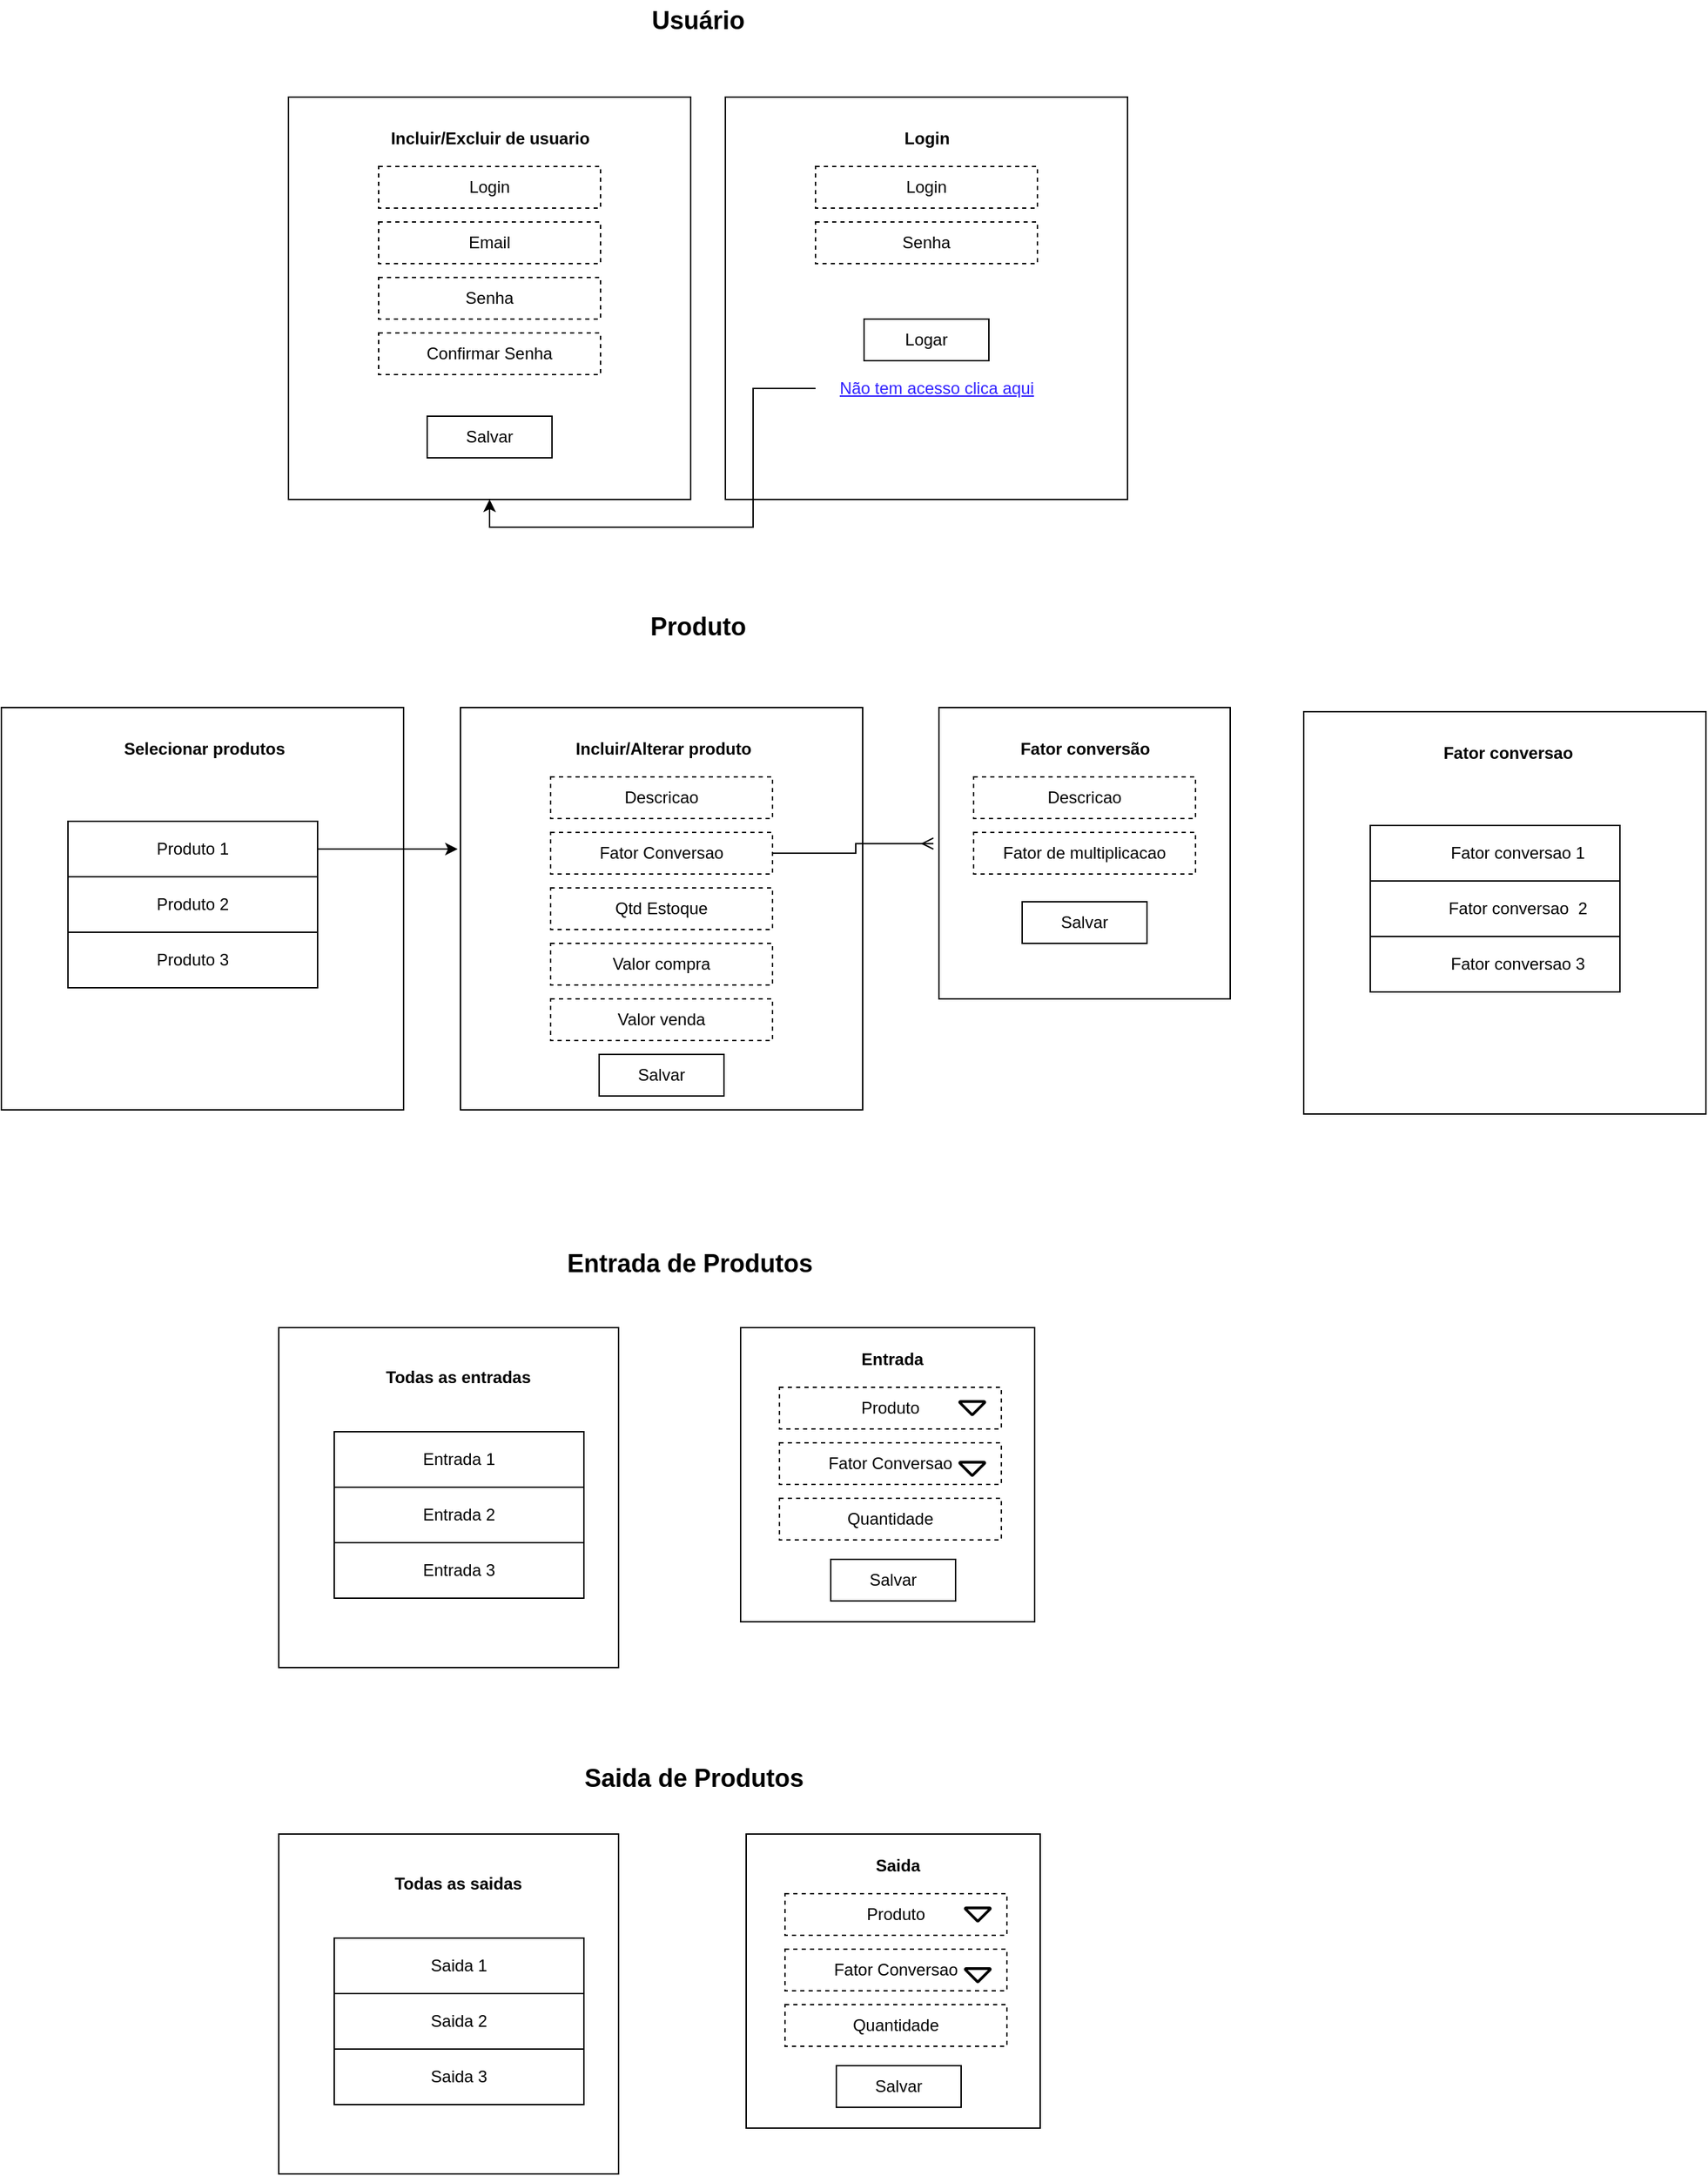 <mxfile version="14.6.6" type="github">
  <diagram id="NJsftbUSNJqmDKT8cpKj" name="Page-1">
    <mxGraphModel dx="2659" dy="1755" grid="0" gridSize="10" guides="1" tooltips="1" connect="1" arrows="1" fold="1" page="0" pageScale="1" pageWidth="850" pageHeight="1100" math="0" shadow="0">
      <root>
        <mxCell id="0" />
        <mxCell id="1" parent="0" />
        <mxCell id="7zRvIoOxNtExgGe54Ebk-1" value="" style="whiteSpace=wrap;html=1;aspect=fixed;" vertex="1" parent="1">
          <mxGeometry x="85" y="160" width="290" height="290" as="geometry" />
        </mxCell>
        <mxCell id="7zRvIoOxNtExgGe54Ebk-2" value="Login" style="rounded=0;whiteSpace=wrap;html=1;dashed=1;" vertex="1" parent="1">
          <mxGeometry x="150" y="210" width="160" height="30" as="geometry" />
        </mxCell>
        <mxCell id="7zRvIoOxNtExgGe54Ebk-3" value="Email" style="rounded=0;whiteSpace=wrap;html=1;dashed=1;" vertex="1" parent="1">
          <mxGeometry x="150" y="250" width="160" height="30" as="geometry" />
        </mxCell>
        <mxCell id="7zRvIoOxNtExgGe54Ebk-4" value="Senha" style="rounded=0;whiteSpace=wrap;html=1;dashed=1;" vertex="1" parent="1">
          <mxGeometry x="150" y="290" width="160" height="30" as="geometry" />
        </mxCell>
        <mxCell id="7zRvIoOxNtExgGe54Ebk-5" value="Confirmar Senha" style="rounded=0;whiteSpace=wrap;html=1;dashed=1;" vertex="1" parent="1">
          <mxGeometry x="150" y="330" width="160" height="30" as="geometry" />
        </mxCell>
        <mxCell id="7zRvIoOxNtExgGe54Ebk-6" value="Salvar" style="rounded=0;whiteSpace=wrap;html=1;" vertex="1" parent="1">
          <mxGeometry x="185" y="390" width="90" height="30" as="geometry" />
        </mxCell>
        <mxCell id="7zRvIoOxNtExgGe54Ebk-7" value="Incluir/Excluir de usuario" style="text;html=1;align=center;verticalAlign=middle;resizable=0;points=[];autosize=1;strokeColor=none;fontStyle=1" vertex="1" parent="1">
          <mxGeometry x="150" y="180" width="160" height="20" as="geometry" />
        </mxCell>
        <mxCell id="7zRvIoOxNtExgGe54Ebk-8" value="" style="whiteSpace=wrap;html=1;aspect=fixed;" vertex="1" parent="1">
          <mxGeometry x="400" y="160" width="290" height="290" as="geometry" />
        </mxCell>
        <mxCell id="7zRvIoOxNtExgGe54Ebk-9" value="Login" style="rounded=0;whiteSpace=wrap;html=1;dashed=1;" vertex="1" parent="1">
          <mxGeometry x="465" y="210" width="160" height="30" as="geometry" />
        </mxCell>
        <mxCell id="7zRvIoOxNtExgGe54Ebk-11" value="Senha" style="rounded=0;whiteSpace=wrap;html=1;dashed=1;" vertex="1" parent="1">
          <mxGeometry x="465" y="250" width="160" height="30" as="geometry" />
        </mxCell>
        <mxCell id="7zRvIoOxNtExgGe54Ebk-13" value="Logar" style="rounded=0;whiteSpace=wrap;html=1;" vertex="1" parent="1">
          <mxGeometry x="500" y="320" width="90" height="30" as="geometry" />
        </mxCell>
        <mxCell id="7zRvIoOxNtExgGe54Ebk-14" value="Login" style="text;html=1;align=center;verticalAlign=middle;resizable=0;points=[];autosize=1;strokeColor=none;fontStyle=1" vertex="1" parent="1">
          <mxGeometry x="520" y="180" width="50" height="20" as="geometry" />
        </mxCell>
        <mxCell id="7zRvIoOxNtExgGe54Ebk-16" style="edgeStyle=orthogonalEdgeStyle;rounded=0;orthogonalLoop=1;jettySize=auto;html=1;fontColor=#3021FF;entryX=0.5;entryY=1;entryDx=0;entryDy=0;" edge="1" parent="1" source="7zRvIoOxNtExgGe54Ebk-15" target="7zRvIoOxNtExgGe54Ebk-1">
          <mxGeometry relative="1" as="geometry">
            <mxPoint x="552.5" y="880" as="targetPoint" />
          </mxGeometry>
        </mxCell>
        <mxCell id="7zRvIoOxNtExgGe54Ebk-15" value="Não tem acesso clica aqui" style="text;html=1;strokeColor=none;fillColor=none;align=center;verticalAlign=middle;whiteSpace=wrap;rounded=0;fontStyle=4;fontColor=#3021FF;" vertex="1" parent="1">
          <mxGeometry x="465" y="360" width="175" height="20" as="geometry" />
        </mxCell>
        <mxCell id="7zRvIoOxNtExgGe54Ebk-17" value="Usuário" style="text;html=1;align=center;verticalAlign=middle;resizable=0;points=[];autosize=1;strokeColor=none;fontStyle=1;fontSize=18;" vertex="1" parent="1">
          <mxGeometry x="340" y="90" width="80" height="30" as="geometry" />
        </mxCell>
        <mxCell id="7zRvIoOxNtExgGe54Ebk-18" value="" style="whiteSpace=wrap;html=1;aspect=fixed;" vertex="1" parent="1">
          <mxGeometry x="209" y="600" width="290" height="290" as="geometry" />
        </mxCell>
        <mxCell id="7zRvIoOxNtExgGe54Ebk-19" value="Descricao" style="rounded=0;whiteSpace=wrap;html=1;dashed=1;" vertex="1" parent="1">
          <mxGeometry x="274" y="650" width="160" height="30" as="geometry" />
        </mxCell>
        <mxCell id="7zRvIoOxNtExgGe54Ebk-43" style="edgeStyle=orthogonalEdgeStyle;rounded=0;orthogonalLoop=1;jettySize=auto;html=1;entryX=-0.019;entryY=0.467;entryDx=0;entryDy=0;entryPerimeter=0;fontSize=18;fontColor=#3021FF;endArrow=ERmany;endFill=0;startArrow=none;startFill=0;" edge="1" parent="1" source="7zRvIoOxNtExgGe54Ebk-20" target="7zRvIoOxNtExgGe54Ebk-35">
          <mxGeometry relative="1" as="geometry" />
        </mxCell>
        <mxCell id="7zRvIoOxNtExgGe54Ebk-20" value="Fator Conversao" style="rounded=0;whiteSpace=wrap;html=1;dashed=1;" vertex="1" parent="1">
          <mxGeometry x="274" y="690" width="160" height="30" as="geometry" />
        </mxCell>
        <mxCell id="7zRvIoOxNtExgGe54Ebk-21" value="Qtd Estoque" style="rounded=0;whiteSpace=wrap;html=1;dashed=1;" vertex="1" parent="1">
          <mxGeometry x="274" y="730" width="160" height="30" as="geometry" />
        </mxCell>
        <mxCell id="7zRvIoOxNtExgGe54Ebk-22" value="Valor compra" style="rounded=0;whiteSpace=wrap;html=1;dashed=1;" vertex="1" parent="1">
          <mxGeometry x="274" y="770" width="160" height="30" as="geometry" />
        </mxCell>
        <mxCell id="7zRvIoOxNtExgGe54Ebk-23" value="Salvar" style="rounded=0;whiteSpace=wrap;html=1;" vertex="1" parent="1">
          <mxGeometry x="309" y="850" width="90" height="30" as="geometry" />
        </mxCell>
        <mxCell id="7zRvIoOxNtExgGe54Ebk-24" value="Incluir/Alterar produto" style="text;html=1;align=center;verticalAlign=middle;resizable=0;points=[];autosize=1;strokeColor=none;fontStyle=1" vertex="1" parent="1">
          <mxGeometry x="286" y="621" width="137" height="18" as="geometry" />
        </mxCell>
        <mxCell id="7zRvIoOxNtExgGe54Ebk-32" value="Produto" style="text;html=1;align=center;verticalAlign=middle;resizable=0;points=[];autosize=1;strokeColor=none;fontStyle=1;fontSize=18;" vertex="1" parent="1">
          <mxGeometry x="340" y="527" width="80" height="30" as="geometry" />
        </mxCell>
        <mxCell id="7zRvIoOxNtExgGe54Ebk-34" value="Valor venda" style="rounded=0;whiteSpace=wrap;html=1;dashed=1;" vertex="1" parent="1">
          <mxGeometry x="274" y="810" width="160" height="30" as="geometry" />
        </mxCell>
        <mxCell id="7zRvIoOxNtExgGe54Ebk-35" value="" style="whiteSpace=wrap;html=1;aspect=fixed;" vertex="1" parent="1">
          <mxGeometry x="554" y="600" width="210" height="210" as="geometry" />
        </mxCell>
        <mxCell id="7zRvIoOxNtExgGe54Ebk-36" value="Descricao" style="rounded=0;whiteSpace=wrap;html=1;dashed=1;" vertex="1" parent="1">
          <mxGeometry x="579" y="650" width="160" height="30" as="geometry" />
        </mxCell>
        <mxCell id="7zRvIoOxNtExgGe54Ebk-37" value="Fator de multiplicacao" style="rounded=0;whiteSpace=wrap;html=1;dashed=1;" vertex="1" parent="1">
          <mxGeometry x="579" y="690" width="160" height="30" as="geometry" />
        </mxCell>
        <mxCell id="7zRvIoOxNtExgGe54Ebk-40" value="Salvar" style="rounded=0;whiteSpace=wrap;html=1;" vertex="1" parent="1">
          <mxGeometry x="614" y="740" width="90" height="30" as="geometry" />
        </mxCell>
        <mxCell id="7zRvIoOxNtExgGe54Ebk-41" value="Fator conversão" style="text;html=1;align=center;verticalAlign=middle;resizable=0;points=[];autosize=1;strokeColor=none;fontStyle=1" vertex="1" parent="1">
          <mxGeometry x="604" y="620" width="110" height="20" as="geometry" />
        </mxCell>
        <mxCell id="7zRvIoOxNtExgGe54Ebk-44" value="" style="whiteSpace=wrap;html=1;aspect=fixed;" vertex="1" parent="1">
          <mxGeometry x="411" y="1047" width="212" height="212" as="geometry" />
        </mxCell>
        <mxCell id="7zRvIoOxNtExgGe54Ebk-45" value="Produto" style="rounded=0;whiteSpace=wrap;html=1;dashed=1;" vertex="1" parent="1">
          <mxGeometry x="439" y="1090" width="160" height="30" as="geometry" />
        </mxCell>
        <mxCell id="7zRvIoOxNtExgGe54Ebk-47" value="Fator Conversao" style="rounded=0;whiteSpace=wrap;html=1;dashed=1;" vertex="1" parent="1">
          <mxGeometry x="439" y="1130" width="160" height="30" as="geometry" />
        </mxCell>
        <mxCell id="7zRvIoOxNtExgGe54Ebk-48" value="Quantidade" style="rounded=0;whiteSpace=wrap;html=1;dashed=1;" vertex="1" parent="1">
          <mxGeometry x="439" y="1170" width="160" height="30" as="geometry" />
        </mxCell>
        <mxCell id="7zRvIoOxNtExgGe54Ebk-50" value="Salvar" style="rounded=0;whiteSpace=wrap;html=1;" vertex="1" parent="1">
          <mxGeometry x="476" y="1214" width="90" height="30" as="geometry" />
        </mxCell>
        <mxCell id="7zRvIoOxNtExgGe54Ebk-51" value="Entrada" style="text;html=1;align=center;verticalAlign=middle;resizable=0;points=[];autosize=1;strokeColor=none;fontStyle=1" vertex="1" parent="1">
          <mxGeometry x="492" y="1061" width="55" height="18" as="geometry" />
        </mxCell>
        <mxCell id="7zRvIoOxNtExgGe54Ebk-52" value="Entrada de Produtos" style="text;html=1;align=center;verticalAlign=middle;resizable=0;points=[];autosize=1;strokeColor=none;fontStyle=1;fontSize=18;" vertex="1" parent="1">
          <mxGeometry x="280" y="988" width="187" height="26" as="geometry" />
        </mxCell>
        <mxCell id="7zRvIoOxNtExgGe54Ebk-59" value="" style="strokeWidth=2;html=1;shape=mxgraph.flowchart.merge_or_storage;whiteSpace=wrap;fontSize=18;fontColor=#3021FF;" vertex="1" parent="1">
          <mxGeometry x="569" y="1100.25" width="18" height="9.5" as="geometry" />
        </mxCell>
        <mxCell id="7zRvIoOxNtExgGe54Ebk-60" value="" style="strokeWidth=2;html=1;shape=mxgraph.flowchart.merge_or_storage;whiteSpace=wrap;fontSize=18;fontColor=#3021FF;" vertex="1" parent="1">
          <mxGeometry x="569" y="1144" width="18" height="9.5" as="geometry" />
        </mxCell>
        <mxCell id="7zRvIoOxNtExgGe54Ebk-61" value="" style="whiteSpace=wrap;html=1;aspect=fixed;" vertex="1" parent="1">
          <mxGeometry x="415" y="1412" width="212" height="212" as="geometry" />
        </mxCell>
        <mxCell id="7zRvIoOxNtExgGe54Ebk-62" value="Produto" style="rounded=0;whiteSpace=wrap;html=1;dashed=1;" vertex="1" parent="1">
          <mxGeometry x="443" y="1455" width="160" height="30" as="geometry" />
        </mxCell>
        <mxCell id="7zRvIoOxNtExgGe54Ebk-63" value="Fator Conversao" style="rounded=0;whiteSpace=wrap;html=1;dashed=1;" vertex="1" parent="1">
          <mxGeometry x="443" y="1495" width="160" height="30" as="geometry" />
        </mxCell>
        <mxCell id="7zRvIoOxNtExgGe54Ebk-64" value="Quantidade" style="rounded=0;whiteSpace=wrap;html=1;dashed=1;" vertex="1" parent="1">
          <mxGeometry x="443" y="1535" width="160" height="30" as="geometry" />
        </mxCell>
        <mxCell id="7zRvIoOxNtExgGe54Ebk-65" value="Salvar" style="rounded=0;whiteSpace=wrap;html=1;" vertex="1" parent="1">
          <mxGeometry x="480" y="1579" width="90" height="30" as="geometry" />
        </mxCell>
        <mxCell id="7zRvIoOxNtExgGe54Ebk-66" value="Saida" style="text;html=1;align=center;verticalAlign=middle;resizable=0;points=[];autosize=1;strokeColor=none;fontStyle=1" vertex="1" parent="1">
          <mxGeometry x="503" y="1426" width="42" height="18" as="geometry" />
        </mxCell>
        <mxCell id="7zRvIoOxNtExgGe54Ebk-67" value="Saida de Produtos" style="text;html=1;align=center;verticalAlign=middle;resizable=0;points=[];autosize=1;strokeColor=none;fontStyle=1;fontSize=18;" vertex="1" parent="1">
          <mxGeometry x="293" y="1359" width="168" height="26" as="geometry" />
        </mxCell>
        <mxCell id="7zRvIoOxNtExgGe54Ebk-68" value="" style="strokeWidth=2;html=1;shape=mxgraph.flowchart.merge_or_storage;whiteSpace=wrap;fontSize=18;fontColor=#3021FF;" vertex="1" parent="1">
          <mxGeometry x="573" y="1465.25" width="18" height="9.5" as="geometry" />
        </mxCell>
        <mxCell id="7zRvIoOxNtExgGe54Ebk-69" value="" style="strokeWidth=2;html=1;shape=mxgraph.flowchart.merge_or_storage;whiteSpace=wrap;fontSize=18;fontColor=#3021FF;" vertex="1" parent="1">
          <mxGeometry x="573" y="1509" width="18" height="9.5" as="geometry" />
        </mxCell>
        <mxCell id="7zRvIoOxNtExgGe54Ebk-70" value="" style="whiteSpace=wrap;html=1;aspect=fixed;" vertex="1" parent="1">
          <mxGeometry x="-122" y="600" width="290" height="290" as="geometry" />
        </mxCell>
        <mxCell id="7zRvIoOxNtExgGe54Ebk-76" value="Selecionar produtos" style="text;html=1;align=center;verticalAlign=middle;resizable=0;points=[];autosize=1;strokeColor=none;fontStyle=1" vertex="1" parent="1">
          <mxGeometry x="-39" y="621" width="126" height="18" as="geometry" />
        </mxCell>
        <mxCell id="7zRvIoOxNtExgGe54Ebk-78" value="" style="shape=table;html=1;whiteSpace=wrap;startSize=0;container=1;collapsible=0;childLayout=tableLayout;fontSize=18;fontColor=#3021FF;columnLines=0;" vertex="1" parent="1">
          <mxGeometry x="-74" y="682" width="180" height="120" as="geometry" />
        </mxCell>
        <mxCell id="7zRvIoOxNtExgGe54Ebk-79" value="" style="shape=partialRectangle;html=1;whiteSpace=wrap;collapsible=0;dropTarget=0;pointerEvents=0;fillColor=none;top=0;left=0;bottom=0;right=0;points=[[0,0.5],[1,0.5]];portConstraint=eastwest;" vertex="1" parent="7zRvIoOxNtExgGe54Ebk-78">
          <mxGeometry width="180" height="40" as="geometry" />
        </mxCell>
        <mxCell id="7zRvIoOxNtExgGe54Ebk-80" value="" style="shape=partialRectangle;html=1;whiteSpace=wrap;connectable=0;fillColor=none;top=0;left=0;bottom=0;right=0;overflow=hidden;" vertex="1" parent="7zRvIoOxNtExgGe54Ebk-79">
          <mxGeometry width="60" height="40" as="geometry" />
        </mxCell>
        <mxCell id="7zRvIoOxNtExgGe54Ebk-81" value="Produto 1" style="shape=partialRectangle;html=1;whiteSpace=wrap;connectable=0;fillColor=none;top=0;left=0;bottom=0;right=0;overflow=hidden;" vertex="1" parent="7zRvIoOxNtExgGe54Ebk-79">
          <mxGeometry x="60" width="60" height="40" as="geometry" />
        </mxCell>
        <mxCell id="7zRvIoOxNtExgGe54Ebk-82" value="" style="shape=partialRectangle;html=1;whiteSpace=wrap;connectable=0;fillColor=none;top=0;left=0;bottom=0;right=0;overflow=hidden;" vertex="1" parent="7zRvIoOxNtExgGe54Ebk-79">
          <mxGeometry x="120" width="60" height="40" as="geometry" />
        </mxCell>
        <mxCell id="7zRvIoOxNtExgGe54Ebk-83" value="" style="shape=partialRectangle;html=1;whiteSpace=wrap;collapsible=0;dropTarget=0;pointerEvents=0;fillColor=none;top=0;left=0;bottom=0;right=0;points=[[0,0.5],[1,0.5]];portConstraint=eastwest;" vertex="1" parent="7zRvIoOxNtExgGe54Ebk-78">
          <mxGeometry y="40" width="180" height="40" as="geometry" />
        </mxCell>
        <mxCell id="7zRvIoOxNtExgGe54Ebk-84" value="" style="shape=partialRectangle;html=1;whiteSpace=wrap;connectable=0;fillColor=none;top=0;left=0;bottom=0;right=0;overflow=hidden;" vertex="1" parent="7zRvIoOxNtExgGe54Ebk-83">
          <mxGeometry width="60" height="40" as="geometry" />
        </mxCell>
        <mxCell id="7zRvIoOxNtExgGe54Ebk-85" value="Produto 2" style="shape=partialRectangle;html=1;whiteSpace=wrap;connectable=0;fillColor=none;top=0;left=0;bottom=0;right=0;overflow=hidden;" vertex="1" parent="7zRvIoOxNtExgGe54Ebk-83">
          <mxGeometry x="60" width="60" height="40" as="geometry" />
        </mxCell>
        <mxCell id="7zRvIoOxNtExgGe54Ebk-86" value="" style="shape=partialRectangle;html=1;whiteSpace=wrap;connectable=0;fillColor=none;top=0;left=0;bottom=0;right=0;overflow=hidden;" vertex="1" parent="7zRvIoOxNtExgGe54Ebk-83">
          <mxGeometry x="120" width="60" height="40" as="geometry" />
        </mxCell>
        <mxCell id="7zRvIoOxNtExgGe54Ebk-87" value="" style="shape=partialRectangle;html=1;whiteSpace=wrap;collapsible=0;dropTarget=0;pointerEvents=0;fillColor=none;top=0;left=0;bottom=0;right=0;points=[[0,0.5],[1,0.5]];portConstraint=eastwest;" vertex="1" parent="7zRvIoOxNtExgGe54Ebk-78">
          <mxGeometry y="80" width="180" height="40" as="geometry" />
        </mxCell>
        <mxCell id="7zRvIoOxNtExgGe54Ebk-88" value="" style="shape=partialRectangle;html=1;whiteSpace=wrap;connectable=0;fillColor=none;top=0;left=0;bottom=0;right=0;overflow=hidden;" vertex="1" parent="7zRvIoOxNtExgGe54Ebk-87">
          <mxGeometry width="60" height="40" as="geometry" />
        </mxCell>
        <mxCell id="7zRvIoOxNtExgGe54Ebk-89" value="Produto 3" style="shape=partialRectangle;html=1;whiteSpace=wrap;connectable=0;fillColor=none;top=0;left=0;bottom=0;right=0;overflow=hidden;" vertex="1" parent="7zRvIoOxNtExgGe54Ebk-87">
          <mxGeometry x="60" width="60" height="40" as="geometry" />
        </mxCell>
        <mxCell id="7zRvIoOxNtExgGe54Ebk-90" value="" style="shape=partialRectangle;html=1;whiteSpace=wrap;connectable=0;fillColor=none;top=0;left=0;bottom=0;right=0;overflow=hidden;" vertex="1" parent="7zRvIoOxNtExgGe54Ebk-87">
          <mxGeometry x="120" width="60" height="40" as="geometry" />
        </mxCell>
        <mxCell id="7zRvIoOxNtExgGe54Ebk-91" style="edgeStyle=orthogonalEdgeStyle;rounded=0;orthogonalLoop=1;jettySize=auto;html=1;fontSize=18;fontColor=#3021FF;startArrow=none;startFill=0;endArrow=classic;endFill=1;" edge="1" parent="1" source="7zRvIoOxNtExgGe54Ebk-79">
          <mxGeometry relative="1" as="geometry">
            <mxPoint x="207" y="702" as="targetPoint" />
          </mxGeometry>
        </mxCell>
        <mxCell id="7zRvIoOxNtExgGe54Ebk-92" value="" style="whiteSpace=wrap;html=1;aspect=fixed;" vertex="1" parent="1">
          <mxGeometry x="78" y="1047" width="245" height="245" as="geometry" />
        </mxCell>
        <mxCell id="7zRvIoOxNtExgGe54Ebk-93" value="Todas as entradas" style="text;html=1;align=center;verticalAlign=middle;resizable=0;points=[];autosize=1;strokeColor=none;fontStyle=1" vertex="1" parent="1">
          <mxGeometry x="149" y="1074" width="115" height="18" as="geometry" />
        </mxCell>
        <mxCell id="7zRvIoOxNtExgGe54Ebk-94" value="" style="shape=table;html=1;whiteSpace=wrap;startSize=0;container=1;collapsible=0;childLayout=tableLayout;fontSize=18;fontColor=#3021FF;columnLines=0;" vertex="1" parent="1">
          <mxGeometry x="118" y="1122" width="180" height="120" as="geometry" />
        </mxCell>
        <mxCell id="7zRvIoOxNtExgGe54Ebk-95" value="" style="shape=partialRectangle;html=1;whiteSpace=wrap;collapsible=0;dropTarget=0;pointerEvents=0;fillColor=none;top=0;left=0;bottom=0;right=0;points=[[0,0.5],[1,0.5]];portConstraint=eastwest;" vertex="1" parent="7zRvIoOxNtExgGe54Ebk-94">
          <mxGeometry width="180" height="40" as="geometry" />
        </mxCell>
        <mxCell id="7zRvIoOxNtExgGe54Ebk-96" value="" style="shape=partialRectangle;html=1;whiteSpace=wrap;connectable=0;fillColor=none;top=0;left=0;bottom=0;right=0;overflow=hidden;" vertex="1" parent="7zRvIoOxNtExgGe54Ebk-95">
          <mxGeometry width="60" height="40" as="geometry" />
        </mxCell>
        <mxCell id="7zRvIoOxNtExgGe54Ebk-97" value="Entrada 1" style="shape=partialRectangle;html=1;whiteSpace=wrap;connectable=0;fillColor=none;top=0;left=0;bottom=0;right=0;overflow=hidden;" vertex="1" parent="7zRvIoOxNtExgGe54Ebk-95">
          <mxGeometry x="60" width="60" height="40" as="geometry" />
        </mxCell>
        <mxCell id="7zRvIoOxNtExgGe54Ebk-98" value="" style="shape=partialRectangle;html=1;whiteSpace=wrap;connectable=0;fillColor=none;top=0;left=0;bottom=0;right=0;overflow=hidden;" vertex="1" parent="7zRvIoOxNtExgGe54Ebk-95">
          <mxGeometry x="120" width="60" height="40" as="geometry" />
        </mxCell>
        <mxCell id="7zRvIoOxNtExgGe54Ebk-99" value="" style="shape=partialRectangle;html=1;whiteSpace=wrap;collapsible=0;dropTarget=0;pointerEvents=0;fillColor=none;top=0;left=0;bottom=0;right=0;points=[[0,0.5],[1,0.5]];portConstraint=eastwest;" vertex="1" parent="7zRvIoOxNtExgGe54Ebk-94">
          <mxGeometry y="40" width="180" height="40" as="geometry" />
        </mxCell>
        <mxCell id="7zRvIoOxNtExgGe54Ebk-100" value="" style="shape=partialRectangle;html=1;whiteSpace=wrap;connectable=0;fillColor=none;top=0;left=0;bottom=0;right=0;overflow=hidden;" vertex="1" parent="7zRvIoOxNtExgGe54Ebk-99">
          <mxGeometry width="60" height="40" as="geometry" />
        </mxCell>
        <mxCell id="7zRvIoOxNtExgGe54Ebk-101" value="Entrada 2" style="shape=partialRectangle;html=1;whiteSpace=wrap;connectable=0;fillColor=none;top=0;left=0;bottom=0;right=0;overflow=hidden;" vertex="1" parent="7zRvIoOxNtExgGe54Ebk-99">
          <mxGeometry x="60" width="60" height="40" as="geometry" />
        </mxCell>
        <mxCell id="7zRvIoOxNtExgGe54Ebk-102" value="" style="shape=partialRectangle;html=1;whiteSpace=wrap;connectable=0;fillColor=none;top=0;left=0;bottom=0;right=0;overflow=hidden;" vertex="1" parent="7zRvIoOxNtExgGe54Ebk-99">
          <mxGeometry x="120" width="60" height="40" as="geometry" />
        </mxCell>
        <mxCell id="7zRvIoOxNtExgGe54Ebk-103" value="" style="shape=partialRectangle;html=1;whiteSpace=wrap;collapsible=0;dropTarget=0;pointerEvents=0;fillColor=none;top=0;left=0;bottom=0;right=0;points=[[0,0.5],[1,0.5]];portConstraint=eastwest;" vertex="1" parent="7zRvIoOxNtExgGe54Ebk-94">
          <mxGeometry y="80" width="180" height="40" as="geometry" />
        </mxCell>
        <mxCell id="7zRvIoOxNtExgGe54Ebk-104" value="" style="shape=partialRectangle;html=1;whiteSpace=wrap;connectable=0;fillColor=none;top=0;left=0;bottom=0;right=0;overflow=hidden;" vertex="1" parent="7zRvIoOxNtExgGe54Ebk-103">
          <mxGeometry width="60" height="40" as="geometry" />
        </mxCell>
        <mxCell id="7zRvIoOxNtExgGe54Ebk-105" value="Entrada 3" style="shape=partialRectangle;html=1;whiteSpace=wrap;connectable=0;fillColor=none;top=0;left=0;bottom=0;right=0;overflow=hidden;" vertex="1" parent="7zRvIoOxNtExgGe54Ebk-103">
          <mxGeometry x="60" width="60" height="40" as="geometry" />
        </mxCell>
        <mxCell id="7zRvIoOxNtExgGe54Ebk-106" value="" style="shape=partialRectangle;html=1;whiteSpace=wrap;connectable=0;fillColor=none;top=0;left=0;bottom=0;right=0;overflow=hidden;" vertex="1" parent="7zRvIoOxNtExgGe54Ebk-103">
          <mxGeometry x="120" width="60" height="40" as="geometry" />
        </mxCell>
        <mxCell id="7zRvIoOxNtExgGe54Ebk-107" value="" style="whiteSpace=wrap;html=1;aspect=fixed;" vertex="1" parent="1">
          <mxGeometry x="78" y="1412" width="245" height="245" as="geometry" />
        </mxCell>
        <mxCell id="7zRvIoOxNtExgGe54Ebk-108" value="Todas as saidas" style="text;html=1;align=center;verticalAlign=middle;resizable=0;points=[];autosize=1;strokeColor=none;fontStyle=1" vertex="1" parent="1">
          <mxGeometry x="156" y="1439" width="102" height="18" as="geometry" />
        </mxCell>
        <mxCell id="7zRvIoOxNtExgGe54Ebk-109" value="" style="shape=table;html=1;whiteSpace=wrap;startSize=0;container=1;collapsible=0;childLayout=tableLayout;fontSize=18;fontColor=#3021FF;columnLines=0;" vertex="1" parent="1">
          <mxGeometry x="118" y="1487" width="180" height="120" as="geometry" />
        </mxCell>
        <mxCell id="7zRvIoOxNtExgGe54Ebk-110" value="" style="shape=partialRectangle;html=1;whiteSpace=wrap;collapsible=0;dropTarget=0;pointerEvents=0;fillColor=none;top=0;left=0;bottom=0;right=0;points=[[0,0.5],[1,0.5]];portConstraint=eastwest;" vertex="1" parent="7zRvIoOxNtExgGe54Ebk-109">
          <mxGeometry width="180" height="40" as="geometry" />
        </mxCell>
        <mxCell id="7zRvIoOxNtExgGe54Ebk-111" value="" style="shape=partialRectangle;html=1;whiteSpace=wrap;connectable=0;fillColor=none;top=0;left=0;bottom=0;right=0;overflow=hidden;" vertex="1" parent="7zRvIoOxNtExgGe54Ebk-110">
          <mxGeometry width="60" height="40" as="geometry" />
        </mxCell>
        <mxCell id="7zRvIoOxNtExgGe54Ebk-112" value="Saida 1" style="shape=partialRectangle;html=1;whiteSpace=wrap;connectable=0;fillColor=none;top=0;left=0;bottom=0;right=0;overflow=hidden;" vertex="1" parent="7zRvIoOxNtExgGe54Ebk-110">
          <mxGeometry x="60" width="60" height="40" as="geometry" />
        </mxCell>
        <mxCell id="7zRvIoOxNtExgGe54Ebk-113" value="" style="shape=partialRectangle;html=1;whiteSpace=wrap;connectable=0;fillColor=none;top=0;left=0;bottom=0;right=0;overflow=hidden;" vertex="1" parent="7zRvIoOxNtExgGe54Ebk-110">
          <mxGeometry x="120" width="60" height="40" as="geometry" />
        </mxCell>
        <mxCell id="7zRvIoOxNtExgGe54Ebk-114" value="" style="shape=partialRectangle;html=1;whiteSpace=wrap;collapsible=0;dropTarget=0;pointerEvents=0;fillColor=none;top=0;left=0;bottom=0;right=0;points=[[0,0.5],[1,0.5]];portConstraint=eastwest;" vertex="1" parent="7zRvIoOxNtExgGe54Ebk-109">
          <mxGeometry y="40" width="180" height="40" as="geometry" />
        </mxCell>
        <mxCell id="7zRvIoOxNtExgGe54Ebk-115" value="" style="shape=partialRectangle;html=1;whiteSpace=wrap;connectable=0;fillColor=none;top=0;left=0;bottom=0;right=0;overflow=hidden;" vertex="1" parent="7zRvIoOxNtExgGe54Ebk-114">
          <mxGeometry width="60" height="40" as="geometry" />
        </mxCell>
        <mxCell id="7zRvIoOxNtExgGe54Ebk-116" value="Saida 2" style="shape=partialRectangle;html=1;whiteSpace=wrap;connectable=0;fillColor=none;top=0;left=0;bottom=0;right=0;overflow=hidden;" vertex="1" parent="7zRvIoOxNtExgGe54Ebk-114">
          <mxGeometry x="60" width="60" height="40" as="geometry" />
        </mxCell>
        <mxCell id="7zRvIoOxNtExgGe54Ebk-117" value="" style="shape=partialRectangle;html=1;whiteSpace=wrap;connectable=0;fillColor=none;top=0;left=0;bottom=0;right=0;overflow=hidden;" vertex="1" parent="7zRvIoOxNtExgGe54Ebk-114">
          <mxGeometry x="120" width="60" height="40" as="geometry" />
        </mxCell>
        <mxCell id="7zRvIoOxNtExgGe54Ebk-118" value="" style="shape=partialRectangle;html=1;whiteSpace=wrap;collapsible=0;dropTarget=0;pointerEvents=0;fillColor=none;top=0;left=0;bottom=0;right=0;points=[[0,0.5],[1,0.5]];portConstraint=eastwest;" vertex="1" parent="7zRvIoOxNtExgGe54Ebk-109">
          <mxGeometry y="80" width="180" height="40" as="geometry" />
        </mxCell>
        <mxCell id="7zRvIoOxNtExgGe54Ebk-119" value="" style="shape=partialRectangle;html=1;whiteSpace=wrap;connectable=0;fillColor=none;top=0;left=0;bottom=0;right=0;overflow=hidden;" vertex="1" parent="7zRvIoOxNtExgGe54Ebk-118">
          <mxGeometry width="60" height="40" as="geometry" />
        </mxCell>
        <mxCell id="7zRvIoOxNtExgGe54Ebk-120" value="Saida 3" style="shape=partialRectangle;html=1;whiteSpace=wrap;connectable=0;fillColor=none;top=0;left=0;bottom=0;right=0;overflow=hidden;" vertex="1" parent="7zRvIoOxNtExgGe54Ebk-118">
          <mxGeometry x="60" width="60" height="40" as="geometry" />
        </mxCell>
        <mxCell id="7zRvIoOxNtExgGe54Ebk-121" value="" style="shape=partialRectangle;html=1;whiteSpace=wrap;connectable=0;fillColor=none;top=0;left=0;bottom=0;right=0;overflow=hidden;" vertex="1" parent="7zRvIoOxNtExgGe54Ebk-118">
          <mxGeometry x="120" width="60" height="40" as="geometry" />
        </mxCell>
        <mxCell id="7zRvIoOxNtExgGe54Ebk-123" value="" style="whiteSpace=wrap;html=1;aspect=fixed;" vertex="1" parent="1">
          <mxGeometry x="817" y="603" width="290" height="290" as="geometry" />
        </mxCell>
        <mxCell id="7zRvIoOxNtExgGe54Ebk-124" value="Fator conversao" style="text;html=1;align=center;verticalAlign=middle;resizable=0;points=[];autosize=1;strokeColor=none;fontStyle=1" vertex="1" parent="1">
          <mxGeometry x="912" y="624" width="103" height="18" as="geometry" />
        </mxCell>
        <mxCell id="7zRvIoOxNtExgGe54Ebk-125" value="" style="shape=table;html=1;whiteSpace=wrap;startSize=0;container=1;collapsible=0;childLayout=tableLayout;fontSize=18;fontColor=#3021FF;columnLines=0;" vertex="1" parent="1">
          <mxGeometry x="865" y="685" width="180" height="120" as="geometry" />
        </mxCell>
        <mxCell id="7zRvIoOxNtExgGe54Ebk-126" value="" style="shape=partialRectangle;html=1;whiteSpace=wrap;collapsible=0;dropTarget=0;pointerEvents=0;fillColor=none;top=0;left=0;bottom=0;right=0;points=[[0,0.5],[1,0.5]];portConstraint=eastwest;" vertex="1" parent="7zRvIoOxNtExgGe54Ebk-125">
          <mxGeometry width="180" height="40" as="geometry" />
        </mxCell>
        <mxCell id="7zRvIoOxNtExgGe54Ebk-127" value="" style="shape=partialRectangle;html=1;whiteSpace=wrap;connectable=0;fillColor=none;top=0;left=0;bottom=0;right=0;overflow=hidden;" vertex="1" parent="7zRvIoOxNtExgGe54Ebk-126">
          <mxGeometry width="53" height="40" as="geometry" />
        </mxCell>
        <mxCell id="7zRvIoOxNtExgGe54Ebk-128" value="Fator conversao 1" style="shape=partialRectangle;html=1;whiteSpace=wrap;connectable=0;fillColor=none;top=0;left=0;bottom=0;right=0;overflow=hidden;" vertex="1" parent="7zRvIoOxNtExgGe54Ebk-126">
          <mxGeometry x="53" width="107" height="40" as="geometry" />
        </mxCell>
        <mxCell id="7zRvIoOxNtExgGe54Ebk-129" value="" style="shape=partialRectangle;html=1;whiteSpace=wrap;connectable=0;fillColor=none;top=0;left=0;bottom=0;right=0;overflow=hidden;" vertex="1" parent="7zRvIoOxNtExgGe54Ebk-126">
          <mxGeometry x="160" width="20" height="40" as="geometry" />
        </mxCell>
        <mxCell id="7zRvIoOxNtExgGe54Ebk-130" value="" style="shape=partialRectangle;html=1;whiteSpace=wrap;collapsible=0;dropTarget=0;pointerEvents=0;fillColor=none;top=0;left=0;bottom=0;right=0;points=[[0,0.5],[1,0.5]];portConstraint=eastwest;" vertex="1" parent="7zRvIoOxNtExgGe54Ebk-125">
          <mxGeometry y="40" width="180" height="40" as="geometry" />
        </mxCell>
        <mxCell id="7zRvIoOxNtExgGe54Ebk-131" value="" style="shape=partialRectangle;html=1;whiteSpace=wrap;connectable=0;fillColor=none;top=0;left=0;bottom=0;right=0;overflow=hidden;" vertex="1" parent="7zRvIoOxNtExgGe54Ebk-130">
          <mxGeometry width="53" height="40" as="geometry" />
        </mxCell>
        <mxCell id="7zRvIoOxNtExgGe54Ebk-132" value="Fator conversao &amp;nbsp;2" style="shape=partialRectangle;html=1;whiteSpace=wrap;connectable=0;fillColor=none;top=0;left=0;bottom=0;right=0;overflow=hidden;" vertex="1" parent="7zRvIoOxNtExgGe54Ebk-130">
          <mxGeometry x="53" width="107" height="40" as="geometry" />
        </mxCell>
        <mxCell id="7zRvIoOxNtExgGe54Ebk-133" value="" style="shape=partialRectangle;html=1;whiteSpace=wrap;connectable=0;fillColor=none;top=0;left=0;bottom=0;right=0;overflow=hidden;" vertex="1" parent="7zRvIoOxNtExgGe54Ebk-130">
          <mxGeometry x="160" width="20" height="40" as="geometry" />
        </mxCell>
        <mxCell id="7zRvIoOxNtExgGe54Ebk-134" value="" style="shape=partialRectangle;html=1;whiteSpace=wrap;collapsible=0;dropTarget=0;pointerEvents=0;fillColor=none;top=0;left=0;bottom=0;right=0;points=[[0,0.5],[1,0.5]];portConstraint=eastwest;" vertex="1" parent="7zRvIoOxNtExgGe54Ebk-125">
          <mxGeometry y="80" width="180" height="40" as="geometry" />
        </mxCell>
        <mxCell id="7zRvIoOxNtExgGe54Ebk-135" value="" style="shape=partialRectangle;html=1;whiteSpace=wrap;connectable=0;fillColor=none;top=0;left=0;bottom=0;right=0;overflow=hidden;" vertex="1" parent="7zRvIoOxNtExgGe54Ebk-134">
          <mxGeometry width="53" height="40" as="geometry" />
        </mxCell>
        <mxCell id="7zRvIoOxNtExgGe54Ebk-136" value="Fator conversao 3" style="shape=partialRectangle;html=1;whiteSpace=wrap;connectable=0;fillColor=none;top=0;left=0;bottom=0;right=0;overflow=hidden;" vertex="1" parent="7zRvIoOxNtExgGe54Ebk-134">
          <mxGeometry x="53" width="107" height="40" as="geometry" />
        </mxCell>
        <mxCell id="7zRvIoOxNtExgGe54Ebk-137" value="" style="shape=partialRectangle;html=1;whiteSpace=wrap;connectable=0;fillColor=none;top=0;left=0;bottom=0;right=0;overflow=hidden;" vertex="1" parent="7zRvIoOxNtExgGe54Ebk-134">
          <mxGeometry x="160" width="20" height="40" as="geometry" />
        </mxCell>
      </root>
    </mxGraphModel>
  </diagram>
</mxfile>
